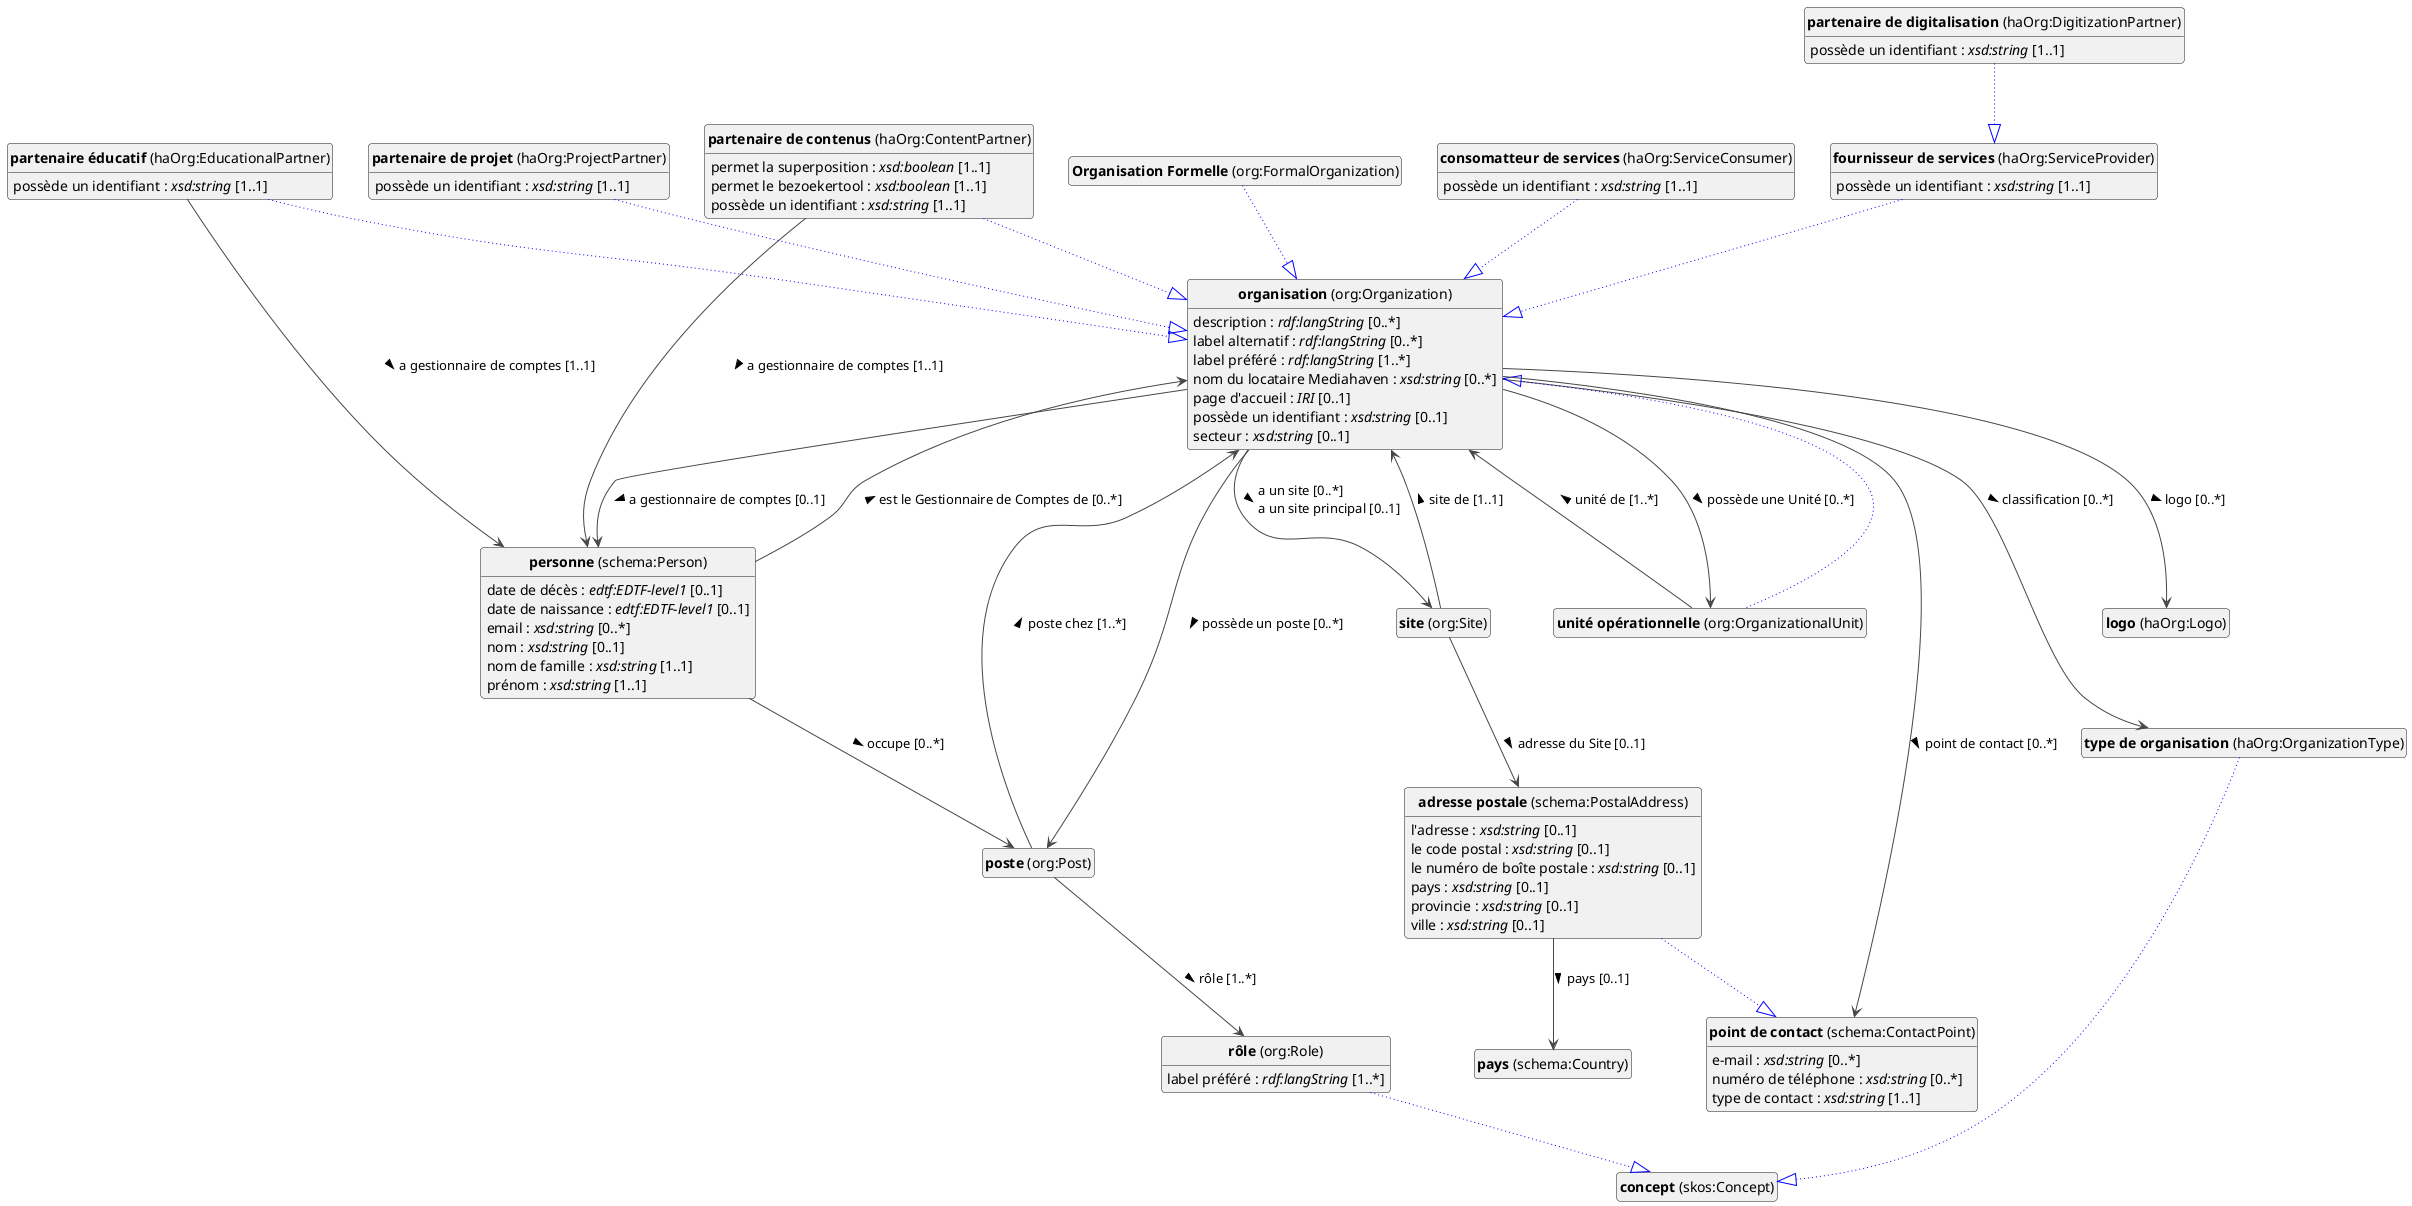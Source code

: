 @startuml
!theme vibrant
skinparam classFontSize 14
!define LIGHTORANGE
skinparam componentStyle uml2
skinparam wrapMessageWidth 1000
skinparam wrapWidth 1000
' skinparam ArrowColor #Maroon
' Remove shadows
skinparam shadowing false
'skinparam linetype polyline
skinparam ArrowMessageAlignment left
top to bottom direction


class "<b>Organisation Formelle</b> (org:FormalOrganization)" as org_FormalOrganization [[#org%3AFormalOrganization]]
class "<b>organisation</b> (org:Organization)" as org_Organization [[#org%3AOrganization]]
class "<b>adresse postale</b> (schema:PostalAddress)" as schema_PostalAddress [[#schema%3APostalAddress]]
class "<b>point de contact</b> (schema:ContactPoint)" as schema_ContactPoint [[#schema%3AContactPoint]]
class "<b>consomatteur de services</b> (haOrg:ServiceConsumer)" as haOrg_ServiceConsumer [[#haOrg%3AServiceConsumer]]
class "<b>organisation</b> (org:Organization)" as org_Organization [[#org%3AOrganization]]
class "<b>fournisseur de services</b> (haOrg:ServiceProvider)" as haOrg_ServiceProvider [[#haOrg%3AServiceProvider]]
class "<b>organisation</b> (org:Organization)" as org_Organization [[#org%3AOrganization]]
class "<b>logo</b> (haOrg:Logo)" as haOrg_Logo [[#haOrg%3ALogo]]
class "<b>organisation</b> (org:Organization)" as org_Organization [[#org%3AOrganization]]
class "<b>partenaire de contenus</b> (haOrg:ContentPartner)" as haOrg_ContentPartner [[#haOrg%3AContentPartner]]
class "<b>organisation</b> (org:Organization)" as org_Organization [[#org%3AOrganization]]
class "<b>partenaire de digitalisation</b> (haOrg:DigitizationPartner)" as haOrg_DigitizationPartner [[#haOrg%3ADigitizationPartner]]
class "<b>fournisseur de services</b> (haOrg:ServiceProvider)" as haOrg_ServiceProvider [[#haOrg%3AServiceProvider]]
class "<b>partenaire de projet</b> (haOrg:ProjectPartner)" as haOrg_ProjectPartner [[#haOrg%3AProjectPartner]]
class "<b>organisation</b> (org:Organization)" as org_Organization [[#org%3AOrganization]]
class "<b>partenaire éducatif</b> (haOrg:EducationalPartner)" as haOrg_EducationalPartner [[#haOrg%3AEducationalPartner]]
class "<b>organisation</b> (org:Organization)" as org_Organization [[#org%3AOrganization]]
class "<b>pays</b> (schema:Country)" as schema_Country [[#schema%3ACountry]]
class "<b>personne</b> (schema:Person)" as schema_Person [[#schema%3APerson]]
class "<b>point de contact</b> (schema:ContactPoint)" as schema_ContactPoint [[#schema%3AContactPoint]]
class "<b>poste</b> (org:Post)" as org_Post [[#org%3APost]]
class "<b>rôle</b> (org:Role)" as org_Role [[#org%3ARole]]
class "<b>concept</b> (skos:Concept)" as skos_Concept [[#skos%3AConcept]]
class "<b>site</b> (org:Site)" as org_Site [[#org%3ASite]]
class "<b>type de organisation</b> (haOrg:OrganizationType)" as haOrg_OrganizationType [[#haOrg%3AOrganizationType]]
class "<b>concept</b> (skos:Concept)" as skos_Concept [[#skos%3AConcept]]
class "<b>unité opérationnelle</b> (org:OrganizationalUnit)" as org_OrganizationalUnit [[#org%3AOrganizationalUnit]]
class "<b>organisation</b> (org:Organization)" as org_Organization [[#org%3AOrganization]]

org_FormalOrganization --|> org_Organization #blue;line.dotted;text:blue


schema_PostalAddress --|> schema_ContactPoint #blue;line.dotted;text:blue

schema_PostalAddress : l'adresse : <i>xsd:string</i> [0..1]
schema_PostalAddress : le code postal : <i>xsd:string</i> [0..1]
schema_PostalAddress : le numéro de boîte postale : <i>xsd:string</i> [0..1]
schema_PostalAddress : pays : <i>xsd:string</i> [0..1]
schema_PostalAddress : provincie : <i>xsd:string</i> [0..1]
schema_PostalAddress : ville : <i>xsd:string</i> [0..1]
schema_PostalAddress --> schema_Country :pays [0..1]  > 


haOrg_ServiceConsumer --|> org_Organization #blue;line.dotted;text:blue

haOrg_ServiceConsumer : possède un identifiant : <i>xsd:string</i> [1..1]


haOrg_ServiceProvider --|> org_Organization #blue;line.dotted;text:blue

haOrg_ServiceProvider : possède un identifiant : <i>xsd:string</i> [1..1]





org_Organization : description : <i>rdf:langString</i> [0..*]
org_Organization : label alternatif : <i>rdf:langString</i> [0..*]
org_Organization : label préféré : <i>rdf:langString</i> [1..*]
org_Organization : nom du locataire Mediahaven : <i>xsd:string</i> [0..*]
org_Organization : page d'accueil : <i>IRI</i> [0..1]
org_Organization : possède un identifiant : <i>xsd:string</i> [0..1]
org_Organization : secteur : <i>xsd:string</i> [0..1]

org_Organization --> haOrg_Logo :logo [0..*]  > 
org_Organization --> haOrg_OrganizationType :classification [0..*]  > 
org_Organization --> org_OrganizationalUnit :possède une Unité [0..*]  > 
org_Organization --> org_Post :possède un poste [0..*]  > 
org_Organization --> org_Site :a un site [0..*]  \la un site principal [0..1]  > 

org_Organization --> schema_ContactPoint :point de contact [0..*]  > 
org_Organization --> schema_Person :a gestionnaire de comptes [0..1]  > 


haOrg_ContentPartner --|> org_Organization #blue;line.dotted;text:blue

haOrg_ContentPartner : permet la superposition : <i>xsd:boolean</i> [1..1]
haOrg_ContentPartner : permet le bezoekertool : <i>xsd:boolean</i> [1..1]
haOrg_ContentPartner : possède un identifiant : <i>xsd:string</i> [1..1]
haOrg_ContentPartner --> schema_Person :a gestionnaire de comptes [1..1]  > 



haOrg_DigitizationPartner --|> haOrg_ServiceProvider #blue;line.dotted;text:blue

haOrg_DigitizationPartner : possède un identifiant : <i>xsd:string</i> [1..1]


haOrg_ProjectPartner --|> org_Organization #blue;line.dotted;text:blue

haOrg_ProjectPartner : possède un identifiant : <i>xsd:string</i> [1..1]


haOrg_EducationalPartner --|> org_Organization #blue;line.dotted;text:blue

haOrg_EducationalPartner : possède un identifiant : <i>xsd:string</i> [1..1]
haOrg_EducationalPartner --> schema_Person :a gestionnaire de comptes [1..1]  > 





schema_Person : date de décès : <i>edtf:EDTF-level1</i> [0..1]
schema_Person : date de naissance : <i>edtf:EDTF-level1</i> [0..1]
schema_Person : email : <i>xsd:string</i> [0..*]
schema_Person : nom : <i>xsd:string</i> [0..1]
schema_Person : nom de famille : <i>xsd:string</i> [1..1]
schema_Person : prénom : <i>xsd:string</i> [1..1]

schema_Person --> org_Organization :est le Gestionnaire de Comptes de [0..*]  > 
schema_Person --> org_Post :occupe [0..*]  > 



schema_ContactPoint : e-mail : <i>xsd:string</i> [0..*]
schema_ContactPoint : numéro de téléphone : <i>xsd:string</i> [0..*]
schema_ContactPoint : type de contact : <i>xsd:string</i> [1..1]



org_Post --> org_Organization :poste chez [1..*]  > 
org_Post --> org_Role :rôle [1..*]  > 

org_Role --|> skos_Concept #blue;line.dotted;text:blue

org_Role : label préféré : <i>rdf:langString</i> [1..*]



org_Site --> org_Organization :site de [1..1]  > 
org_Site --> schema_PostalAddress :adresse du Site [0..1]  > 

haOrg_OrganizationType --|> skos_Concept #blue;line.dotted;text:blue


org_OrganizationalUnit --|> org_Organization #blue;line.dotted;text:blue

org_OrganizationalUnit --> org_Organization :unité de [1..*]  > 


hide circle
hide methods
hide empty members
@enduml


